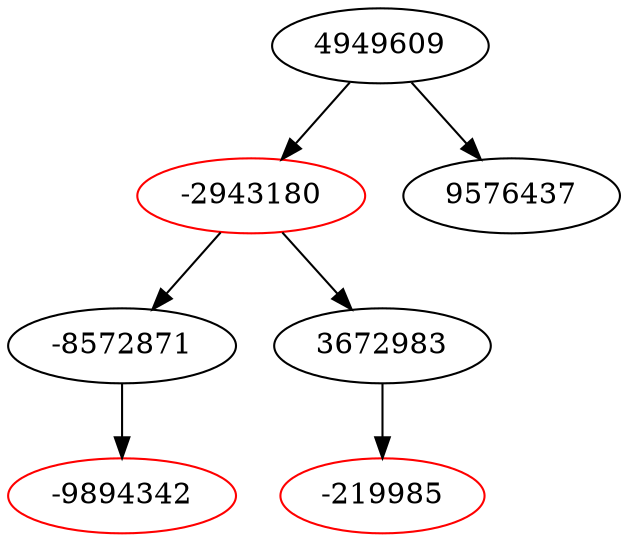 digraph g {
D [label=4949609, color = BLACK] 
G [label=-2943180, color = RED] 
D-> G
H [label=-8572871, color = BLACK] 
G-> H
J [label=-9894342, color = RED] 
H-> J
E [label=3672983, color = BLACK] 
G-> E
I [label=-219985, color = RED] 
E-> I
F [label=9576437, color = BLACK] 
D-> F
}